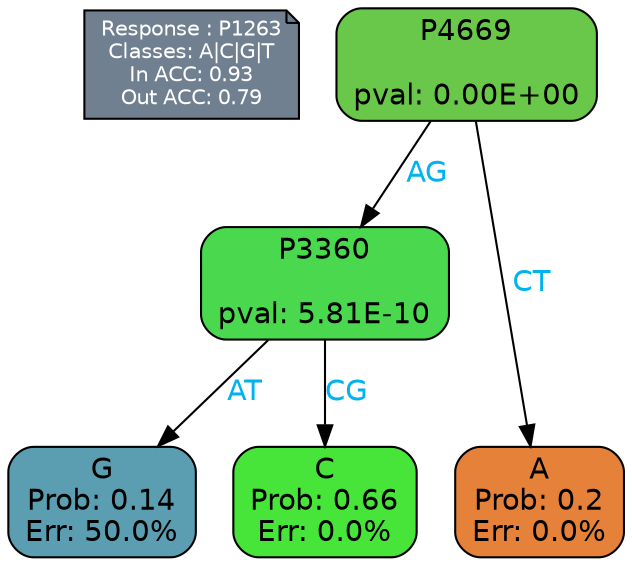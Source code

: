 digraph Tree {
node [shape=box, style="filled, rounded", color="black", fontname=helvetica] ;
graph [ranksep=equally, splines=polylines, bgcolor=transparent, dpi=600] ;
edge [fontname=helvetica] ;
LEGEND [label="Response : P1263
Classes: A|C|G|T
In ACC: 0.93
Out ACC: 0.79
",shape=note,align=left,style=filled,fillcolor="slategray",fontcolor="white",fontsize=10];1 [label="P4669

pval: 0.00E+00", fillcolor="#69c749"] ;
2 [label="P3360

pval: 5.81E-10", fillcolor="#4ad84e"] ;
3 [label="G
Prob: 0.14
Err: 50.0%", fillcolor="#5c9eb1"] ;
4 [label="C
Prob: 0.66
Err: 0.0%", fillcolor="#47e539"] ;
5 [label="A
Prob: 0.2
Err: 0.0%", fillcolor="#e58139"] ;
1 -> 2 [label="AG",fontcolor=deepskyblue2] ;
1 -> 5 [label="CT",fontcolor=deepskyblue2] ;
2 -> 3 [label="AT",fontcolor=deepskyblue2] ;
2 -> 4 [label="CG",fontcolor=deepskyblue2] ;
{rank = same; 3;4;5;}{rank = same; LEGEND;1;}}